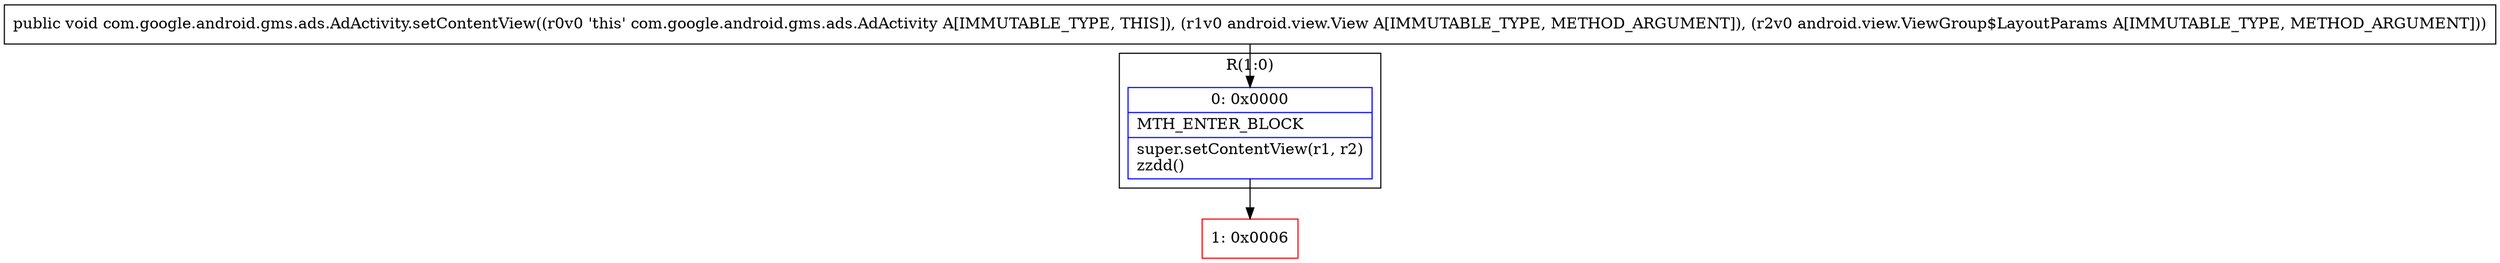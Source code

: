 digraph "CFG forcom.google.android.gms.ads.AdActivity.setContentView(Landroid\/view\/View;Landroid\/view\/ViewGroup$LayoutParams;)V" {
subgraph cluster_Region_1049395250 {
label = "R(1:0)";
node [shape=record,color=blue];
Node_0 [shape=record,label="{0\:\ 0x0000|MTH_ENTER_BLOCK\l|super.setContentView(r1, r2)\lzzdd()\l}"];
}
Node_1 [shape=record,color=red,label="{1\:\ 0x0006}"];
MethodNode[shape=record,label="{public void com.google.android.gms.ads.AdActivity.setContentView((r0v0 'this' com.google.android.gms.ads.AdActivity A[IMMUTABLE_TYPE, THIS]), (r1v0 android.view.View A[IMMUTABLE_TYPE, METHOD_ARGUMENT]), (r2v0 android.view.ViewGroup$LayoutParams A[IMMUTABLE_TYPE, METHOD_ARGUMENT])) }"];
MethodNode -> Node_0;
Node_0 -> Node_1;
}

